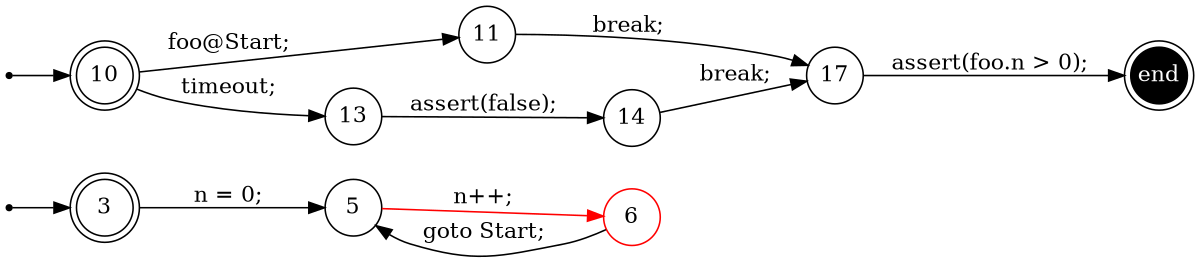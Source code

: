 digraph finite_state_machine {
	rankdir=LR
	size="8,5"
	94519815282528 [label = 3, shape = doublecircle, fixedsize = true]; 
	s94519815282528 [shape = point];
	94519815274896 [label = 10, shape = doublecircle, fixedsize = true]; 
	s94519815274896 [shape = point];
	e94519815276080 [shape = doublecircle, fixedsize = true, style = filled, fillcolor = black, fontcolor = white,  label = end];
	 94519815282608 [label = 5, shape = circle, fixedsize = true ];
	 94519815274480 [label = 6, shape = circle, color = red, fixedsize = true ];
	 94519815275568 [label = 11, shape = circle, fixedsize = true ];
	 94519815276288 [label = 13, shape = circle, fixedsize = true ];
	 94519815276560 [label = 14, shape = circle, fixedsize = true ];
	 94519815276080 [label = 17, shape = circle, fixedsize = true ];
	s94519815282528 -> 94519815282528;
	s94519815274896 -> 94519815274896;
	94519815282528 -> 94519815282608 [ label = "n = 0; "];
	94519815282608 -> 94519815274480 [color = red, label = "n++; "];
	94519815274480 -> 94519815282608 [ label = "goto Start; "];
	94519815274896 -> 94519815275568 [ label = "foo@Start; "];
	94519815275568 -> 94519815276080 [ label = "break; "];
	94519815274896 -> 94519815276288 [ label = "timeout; "];
	94519815276288 -> 94519815276560 [ label = "assert(false); "];
	94519815276560 -> 94519815276080 [ label = "break; "];
	94519815276080 -> e94519815276080 [ label = "assert(foo.n > 0); "];
}